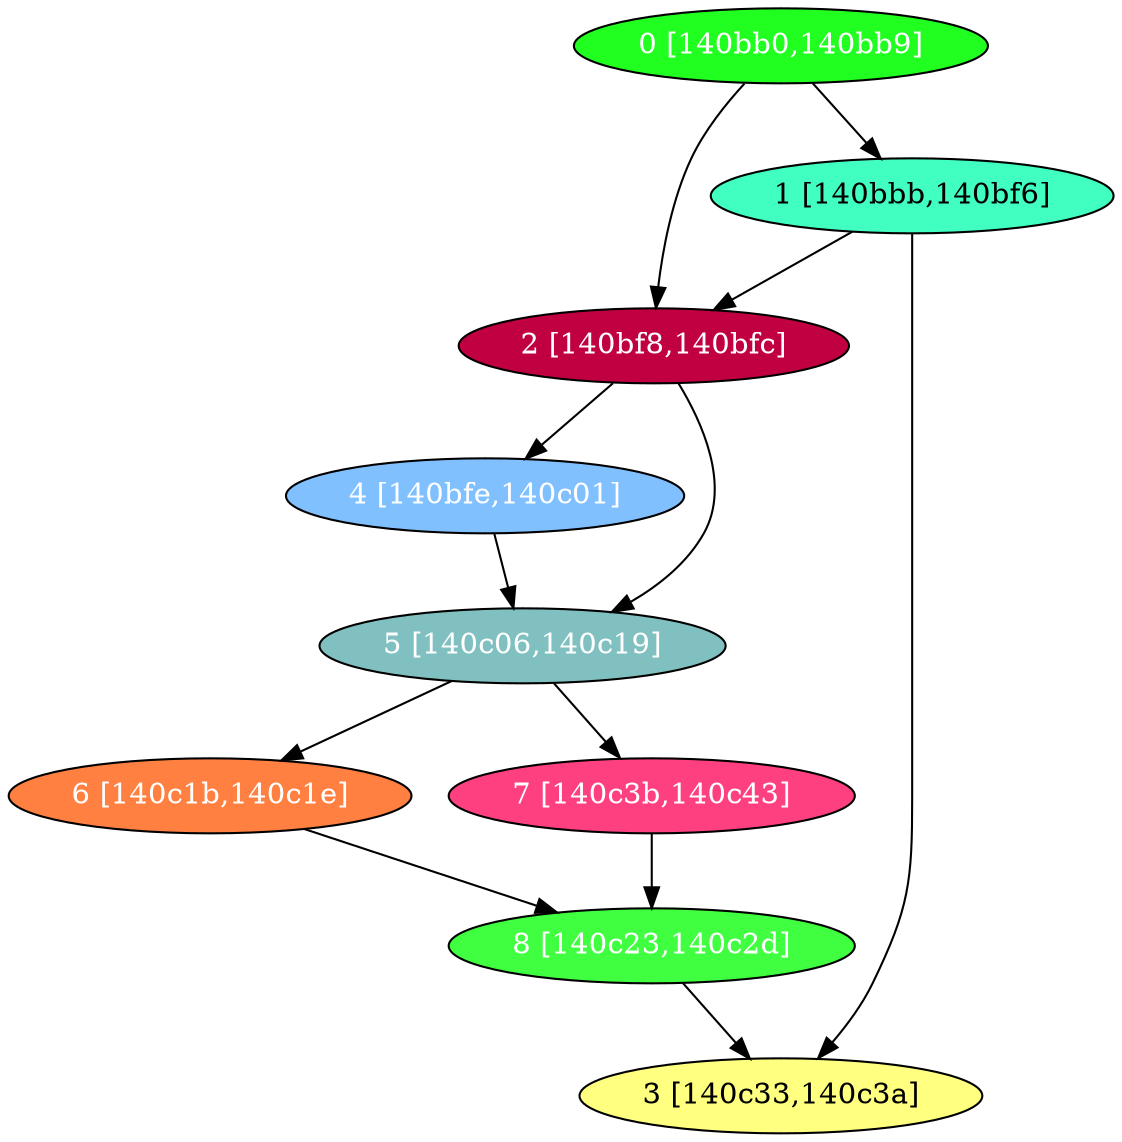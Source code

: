 diGraph libnss3{
	libnss3_0  [style=filled fillcolor="#20FF20" fontcolor="#ffffff" shape=oval label="0 [140bb0,140bb9]"]
	libnss3_1  [style=filled fillcolor="#40FFC0" fontcolor="#000000" shape=oval label="1 [140bbb,140bf6]"]
	libnss3_2  [style=filled fillcolor="#C00040" fontcolor="#ffffff" shape=oval label="2 [140bf8,140bfc]"]
	libnss3_3  [style=filled fillcolor="#FFFF80" fontcolor="#000000" shape=oval label="3 [140c33,140c3a]"]
	libnss3_4  [style=filled fillcolor="#80C0FF" fontcolor="#ffffff" shape=oval label="4 [140bfe,140c01]"]
	libnss3_5  [style=filled fillcolor="#80C0C0" fontcolor="#ffffff" shape=oval label="5 [140c06,140c19]"]
	libnss3_6  [style=filled fillcolor="#FF8040" fontcolor="#ffffff" shape=oval label="6 [140c1b,140c1e]"]
	libnss3_7  [style=filled fillcolor="#FF4080" fontcolor="#ffffff" shape=oval label="7 [140c3b,140c43]"]
	libnss3_8  [style=filled fillcolor="#40FF40" fontcolor="#ffffff" shape=oval label="8 [140c23,140c2d]"]

	libnss3_0 -> libnss3_1
	libnss3_0 -> libnss3_2
	libnss3_1 -> libnss3_2
	libnss3_1 -> libnss3_3
	libnss3_2 -> libnss3_4
	libnss3_2 -> libnss3_5
	libnss3_4 -> libnss3_5
	libnss3_5 -> libnss3_6
	libnss3_5 -> libnss3_7
	libnss3_6 -> libnss3_8
	libnss3_7 -> libnss3_8
	libnss3_8 -> libnss3_3
}